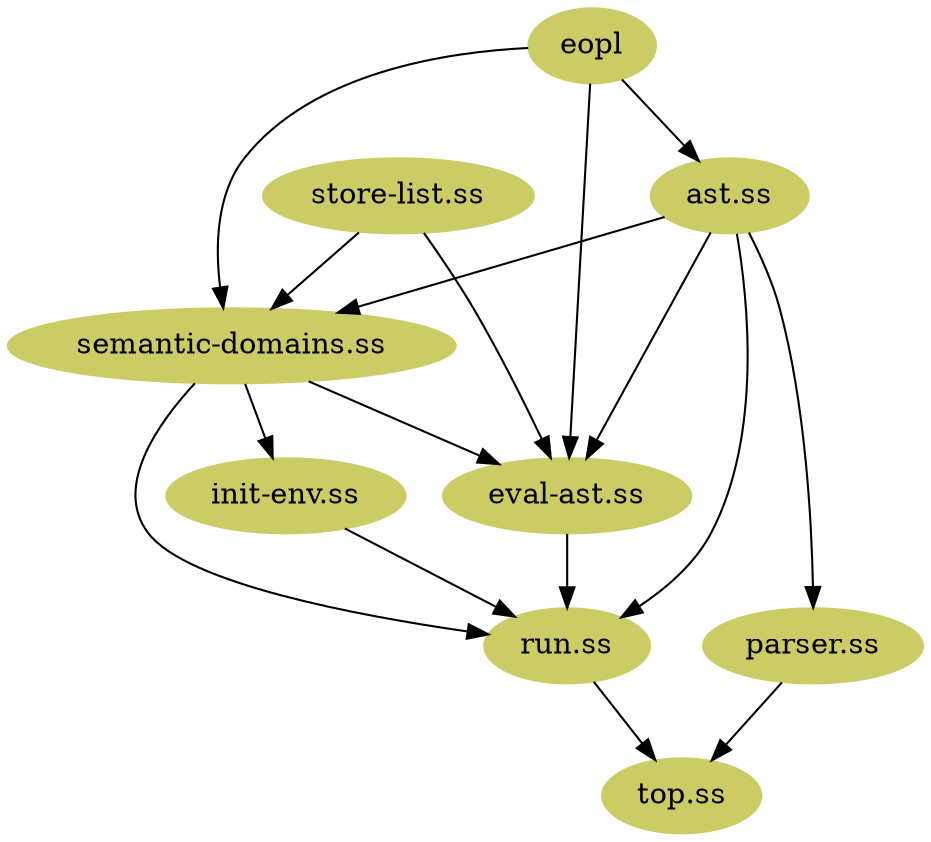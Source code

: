 digraph modules {
	node [style=filled,color="#CCCC66"];
	 eopl -> "ast.ss";

	 eopl -> "eval-ast.ss";

	 eopl -> "semantic-domains.ss";
	 "ast.ss" -> "semantic-domains.ss";
	 "store-list.ss" -> "semantic-domains.ss";
	 
	 "ast.ss" -> "eval-ast.ss";
	 "semantic-domains.ss" -> "eval-ast.ss";
	 "store-list.ss" -> "eval-ast.ss";

	 "semantic-domains.ss" -> "init-env.ss";

	 "ast.ss" -> "run.ss";
	 "init-env.ss" -> "run.ss";
	 "semantic-domains.ss" -> "run.ss";
	 "eval-ast.ss" -> "run.ss";

	 "ast.ss" -> "parser.ss";

	 "run.ss" -> "top.ss";
	 "parser.ss" -> "top.ss";
}
	 
	 

